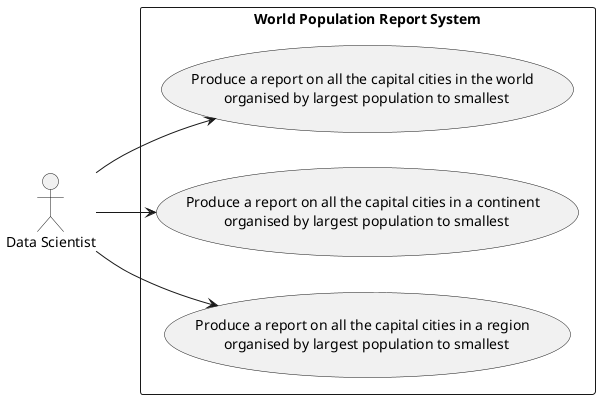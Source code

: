 @startuml
left to right direction
actor "Data Scientist" as DS

rectangle "World Population Report System" {
    usecase "Produce a report on all the capital cities in the world \n organised by largest population to smallest" as UC17
    usecase "Produce a report on all the capital cities in a continent \n organised by largest population to smallest" as UC18
    usecase "Produce a report on all the capital cities in a region \n organised by largest population to smallest" as UC19
}

DS --> UC17
DS --> UC18
DS --> UC19

@enduml
